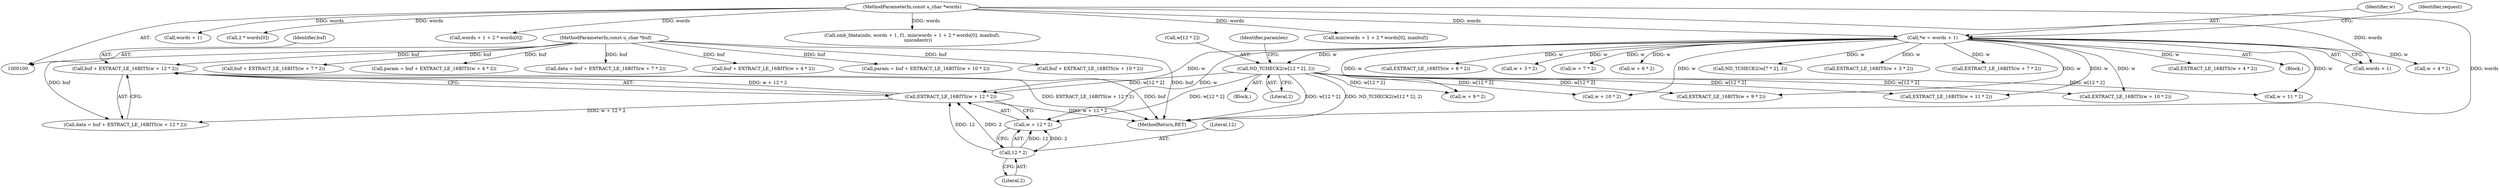 digraph "0_tcpdump_96480ab95308cd9234b4f09b175ebf60e17792c6@pointer" {
"1000160" [label="(Call,buf + EXTRACT_LE_16BITS(w + 12 * 2))"];
"1000104" [label="(MethodParameterIn,const u_char *buf)"];
"1000162" [label="(Call,EXTRACT_LE_16BITS(w + 12 * 2))"];
"1000125" [label="(Call,ND_TCHECK2(w[12 * 2], 2))"];
"1000115" [label="(Call,*w = words + 1)"];
"1000102" [label="(MethodParameterIn,const u_char *words)"];
"1000165" [label="(Call,12 * 2)"];
"1000209" [label="(Call,EXTRACT_LE_16BITS(w + 6 * 2))"];
"1000133" [label="(Identifier,paramlen)"];
"1000116" [label="(Identifier,w)"];
"1000161" [label="(Identifier,buf)"];
"1000124" [label="(Block,)"];
"1000192" [label="(Call,w + 3 * 2)"];
"1000239" [label="(Call,words + 1)"];
"1000220" [label="(Call,w + 7 * 2)"];
"1000134" [label="(Call,EXTRACT_LE_16BITS(w + 9 * 2))"];
"1000123" [label="(Identifier,request)"];
"1000210" [label="(Call,w + 6 * 2)"];
"1000125" [label="(Call,ND_TCHECK2(w[12 * 2], 2))"];
"1000152" [label="(Call,EXTRACT_LE_16BITS(w + 11 * 2))"];
"1000115" [label="(Call,*w = words + 1)"];
"1000166" [label="(Literal,12)"];
"1000182" [label="(Call,ND_TCHECK2(w[7 * 2], 2))"];
"1000191" [label="(Call,EXTRACT_LE_16BITS(w + 3 * 2))"];
"1000140" [label="(Call,param = buf + EXTRACT_LE_16BITS(w + 10 * 2))"];
"1000142" [label="(Call,buf + EXTRACT_LE_16BITS(w + 10 * 2))"];
"1000162" [label="(Call,EXTRACT_LE_16BITS(w + 12 * 2))"];
"1000219" [label="(Call,EXTRACT_LE_16BITS(w + 7 * 2))"];
"1000145" [label="(Call,w + 10 * 2)"];
"1000217" [label="(Call,buf + EXTRACT_LE_16BITS(w + 7 * 2))"];
"1000197" [label="(Call,param = buf + EXTRACT_LE_16BITS(w + 4 * 2))"];
"1000126" [label="(Call,w[12 * 2])"];
"1000144" [label="(Call,EXTRACT_LE_16BITS(w + 10 * 2))"];
"1000364" [label="(MethodReturn,RET)"];
"1000248" [label="(Call,2 * words[0])"];
"1000201" [label="(Call,EXTRACT_LE_16BITS(w + 4 * 2))"];
"1000117" [label="(Call,words + 1)"];
"1000244" [label="(Call,words + 1 + 2 * words[0])"];
"1000135" [label="(Call,w + 9 * 2)"];
"1000106" [label="(Block,)"];
"1000215" [label="(Call,data = buf + EXTRACT_LE_16BITS(w + 7 * 2))"];
"1000237" [label="(Call,smb_fdata(ndo, words + 1, f1, min(words + 1 + 2 * words[0], maxbuf),\n        unicodestr))"];
"1000158" [label="(Call,data = buf + EXTRACT_LE_16BITS(w + 12 * 2))"];
"1000163" [label="(Call,w + 12 * 2)"];
"1000153" [label="(Call,w + 11 * 2)"];
"1000102" [label="(MethodParameterIn,const u_char *words)"];
"1000243" [label="(Call,min(words + 1 + 2 * words[0], maxbuf))"];
"1000160" [label="(Call,buf + EXTRACT_LE_16BITS(w + 12 * 2))"];
"1000202" [label="(Call,w + 4 * 2)"];
"1000131" [label="(Literal,2)"];
"1000167" [label="(Literal,2)"];
"1000104" [label="(MethodParameterIn,const u_char *buf)"];
"1000199" [label="(Call,buf + EXTRACT_LE_16BITS(w + 4 * 2))"];
"1000165" [label="(Call,12 * 2)"];
"1000160" -> "1000158"  [label="AST: "];
"1000160" -> "1000162"  [label="CFG: "];
"1000161" -> "1000160"  [label="AST: "];
"1000162" -> "1000160"  [label="AST: "];
"1000158" -> "1000160"  [label="CFG: "];
"1000160" -> "1000364"  [label="DDG: EXTRACT_LE_16BITS(w + 12 * 2)"];
"1000160" -> "1000364"  [label="DDG: buf"];
"1000104" -> "1000160"  [label="DDG: buf"];
"1000162" -> "1000160"  [label="DDG: w + 12 * 2"];
"1000104" -> "1000100"  [label="AST: "];
"1000104" -> "1000364"  [label="DDG: buf"];
"1000104" -> "1000140"  [label="DDG: buf"];
"1000104" -> "1000142"  [label="DDG: buf"];
"1000104" -> "1000158"  [label="DDG: buf"];
"1000104" -> "1000197"  [label="DDG: buf"];
"1000104" -> "1000199"  [label="DDG: buf"];
"1000104" -> "1000215"  [label="DDG: buf"];
"1000104" -> "1000217"  [label="DDG: buf"];
"1000162" -> "1000163"  [label="CFG: "];
"1000163" -> "1000162"  [label="AST: "];
"1000162" -> "1000364"  [label="DDG: w + 12 * 2"];
"1000162" -> "1000158"  [label="DDG: w + 12 * 2"];
"1000125" -> "1000162"  [label="DDG: w[12 * 2]"];
"1000115" -> "1000162"  [label="DDG: w"];
"1000165" -> "1000162"  [label="DDG: 12"];
"1000165" -> "1000162"  [label="DDG: 2"];
"1000125" -> "1000124"  [label="AST: "];
"1000125" -> "1000131"  [label="CFG: "];
"1000126" -> "1000125"  [label="AST: "];
"1000131" -> "1000125"  [label="AST: "];
"1000133" -> "1000125"  [label="CFG: "];
"1000125" -> "1000364"  [label="DDG: w[12 * 2]"];
"1000125" -> "1000364"  [label="DDG: ND_TCHECK2(w[12 * 2], 2)"];
"1000115" -> "1000125"  [label="DDG: w"];
"1000125" -> "1000134"  [label="DDG: w[12 * 2]"];
"1000125" -> "1000135"  [label="DDG: w[12 * 2]"];
"1000125" -> "1000144"  [label="DDG: w[12 * 2]"];
"1000125" -> "1000145"  [label="DDG: w[12 * 2]"];
"1000125" -> "1000152"  [label="DDG: w[12 * 2]"];
"1000125" -> "1000153"  [label="DDG: w[12 * 2]"];
"1000125" -> "1000163"  [label="DDG: w[12 * 2]"];
"1000115" -> "1000106"  [label="AST: "];
"1000115" -> "1000117"  [label="CFG: "];
"1000116" -> "1000115"  [label="AST: "];
"1000117" -> "1000115"  [label="AST: "];
"1000123" -> "1000115"  [label="CFG: "];
"1000102" -> "1000115"  [label="DDG: words"];
"1000115" -> "1000134"  [label="DDG: w"];
"1000115" -> "1000135"  [label="DDG: w"];
"1000115" -> "1000144"  [label="DDG: w"];
"1000115" -> "1000145"  [label="DDG: w"];
"1000115" -> "1000152"  [label="DDG: w"];
"1000115" -> "1000153"  [label="DDG: w"];
"1000115" -> "1000163"  [label="DDG: w"];
"1000115" -> "1000182"  [label="DDG: w"];
"1000115" -> "1000191"  [label="DDG: w"];
"1000115" -> "1000192"  [label="DDG: w"];
"1000115" -> "1000201"  [label="DDG: w"];
"1000115" -> "1000202"  [label="DDG: w"];
"1000115" -> "1000209"  [label="DDG: w"];
"1000115" -> "1000210"  [label="DDG: w"];
"1000115" -> "1000219"  [label="DDG: w"];
"1000115" -> "1000220"  [label="DDG: w"];
"1000102" -> "1000100"  [label="AST: "];
"1000102" -> "1000364"  [label="DDG: words"];
"1000102" -> "1000117"  [label="DDG: words"];
"1000102" -> "1000237"  [label="DDG: words"];
"1000102" -> "1000239"  [label="DDG: words"];
"1000102" -> "1000243"  [label="DDG: words"];
"1000102" -> "1000244"  [label="DDG: words"];
"1000102" -> "1000248"  [label="DDG: words"];
"1000165" -> "1000163"  [label="AST: "];
"1000165" -> "1000167"  [label="CFG: "];
"1000166" -> "1000165"  [label="AST: "];
"1000167" -> "1000165"  [label="AST: "];
"1000163" -> "1000165"  [label="CFG: "];
"1000165" -> "1000163"  [label="DDG: 12"];
"1000165" -> "1000163"  [label="DDG: 2"];
}
